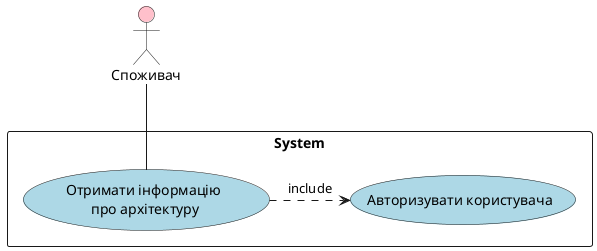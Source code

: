 @startuml uml

actor Споживач as act #Pink

rectangle System {
    usecase (Отримати інформацію\n про архітектуру) as use1 #LightBlue
    usecase (Авторизувати користувача) as use2 #LightBlue

    act -- use1
    use1 .> use2 : include
}

@enduml

